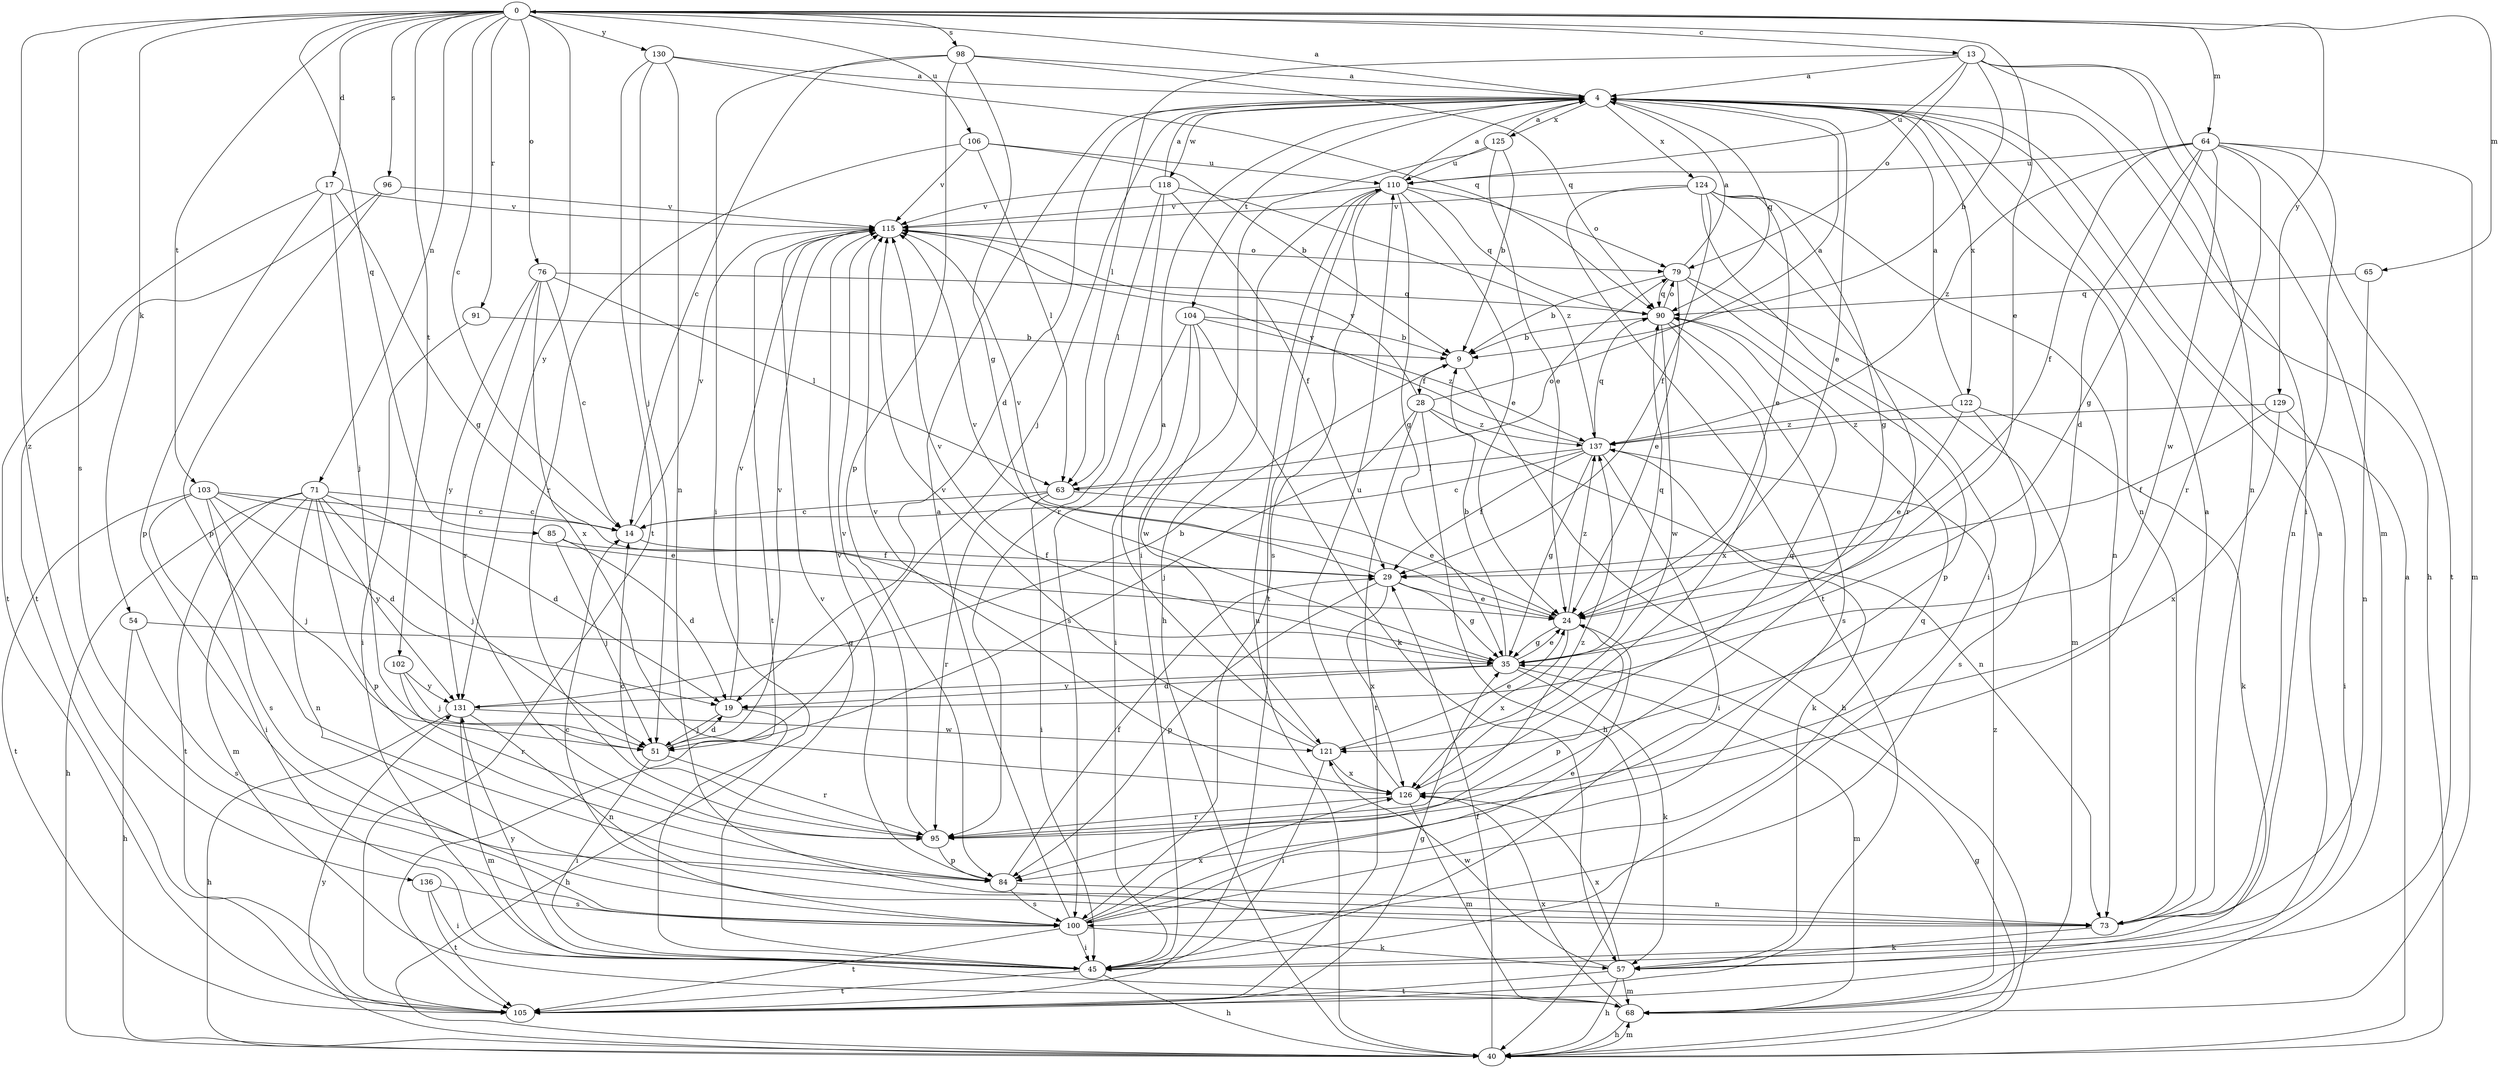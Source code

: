 strict digraph  {
0;
4;
9;
13;
14;
17;
19;
24;
28;
29;
35;
40;
45;
51;
54;
57;
63;
64;
65;
68;
71;
73;
76;
79;
84;
85;
90;
91;
95;
96;
98;
100;
102;
103;
104;
105;
106;
110;
115;
118;
121;
122;
124;
125;
126;
129;
130;
131;
136;
137;
0 -> 13  [label=c];
0 -> 14  [label=c];
0 -> 17  [label=d];
0 -> 24  [label=e];
0 -> 54  [label=k];
0 -> 64  [label=m];
0 -> 65  [label=m];
0 -> 71  [label=n];
0 -> 76  [label=o];
0 -> 85  [label=q];
0 -> 91  [label=r];
0 -> 96  [label=s];
0 -> 98  [label=s];
0 -> 100  [label=s];
0 -> 102  [label=t];
0 -> 103  [label=t];
0 -> 106  [label=u];
0 -> 129  [label=y];
0 -> 130  [label=y];
0 -> 131  [label=y];
0 -> 136  [label=z];
4 -> 0  [label=a];
4 -> 19  [label=d];
4 -> 24  [label=e];
4 -> 40  [label=h];
4 -> 51  [label=j];
4 -> 73  [label=n];
4 -> 90  [label=q];
4 -> 104  [label=t];
4 -> 118  [label=w];
4 -> 122  [label=x];
4 -> 124  [label=x];
4 -> 125  [label=x];
9 -> 28  [label=f];
9 -> 40  [label=h];
13 -> 4  [label=a];
13 -> 9  [label=b];
13 -> 45  [label=i];
13 -> 63  [label=l];
13 -> 68  [label=m];
13 -> 73  [label=n];
13 -> 79  [label=o];
13 -> 110  [label=u];
14 -> 29  [label=f];
14 -> 115  [label=v];
17 -> 35  [label=g];
17 -> 51  [label=j];
17 -> 84  [label=p];
17 -> 105  [label=t];
17 -> 115  [label=v];
19 -> 40  [label=h];
19 -> 51  [label=j];
19 -> 115  [label=v];
24 -> 35  [label=g];
24 -> 84  [label=p];
24 -> 115  [label=v];
24 -> 126  [label=x];
24 -> 137  [label=z];
28 -> 4  [label=a];
28 -> 40  [label=h];
28 -> 51  [label=j];
28 -> 73  [label=n];
28 -> 105  [label=t];
28 -> 115  [label=v];
28 -> 137  [label=z];
29 -> 24  [label=e];
29 -> 35  [label=g];
29 -> 84  [label=p];
29 -> 115  [label=v];
29 -> 126  [label=x];
35 -> 9  [label=b];
35 -> 19  [label=d];
35 -> 24  [label=e];
35 -> 57  [label=k];
35 -> 68  [label=m];
35 -> 90  [label=q];
35 -> 115  [label=v];
35 -> 131  [label=y];
40 -> 4  [label=a];
40 -> 29  [label=f];
40 -> 35  [label=g];
40 -> 68  [label=m];
40 -> 110  [label=u];
40 -> 131  [label=y];
45 -> 40  [label=h];
45 -> 105  [label=t];
45 -> 115  [label=v];
45 -> 131  [label=y];
51 -> 19  [label=d];
51 -> 45  [label=i];
51 -> 95  [label=r];
51 -> 115  [label=v];
54 -> 35  [label=g];
54 -> 40  [label=h];
54 -> 100  [label=s];
57 -> 4  [label=a];
57 -> 40  [label=h];
57 -> 68  [label=m];
57 -> 105  [label=t];
57 -> 121  [label=w];
57 -> 126  [label=x];
63 -> 14  [label=c];
63 -> 24  [label=e];
63 -> 45  [label=i];
63 -> 79  [label=o];
63 -> 95  [label=r];
64 -> 19  [label=d];
64 -> 29  [label=f];
64 -> 35  [label=g];
64 -> 68  [label=m];
64 -> 73  [label=n];
64 -> 95  [label=r];
64 -> 105  [label=t];
64 -> 110  [label=u];
64 -> 121  [label=w];
64 -> 137  [label=z];
65 -> 73  [label=n];
65 -> 90  [label=q];
68 -> 40  [label=h];
68 -> 126  [label=x];
68 -> 137  [label=z];
71 -> 14  [label=c];
71 -> 19  [label=d];
71 -> 40  [label=h];
71 -> 51  [label=j];
71 -> 68  [label=m];
71 -> 73  [label=n];
71 -> 84  [label=p];
71 -> 105  [label=t];
71 -> 131  [label=y];
73 -> 4  [label=a];
73 -> 57  [label=k];
76 -> 14  [label=c];
76 -> 63  [label=l];
76 -> 90  [label=q];
76 -> 95  [label=r];
76 -> 126  [label=x];
76 -> 131  [label=y];
79 -> 4  [label=a];
79 -> 9  [label=b];
79 -> 24  [label=e];
79 -> 68  [label=m];
79 -> 84  [label=p];
79 -> 90  [label=q];
84 -> 29  [label=f];
84 -> 73  [label=n];
84 -> 100  [label=s];
84 -> 115  [label=v];
85 -> 19  [label=d];
85 -> 29  [label=f];
85 -> 51  [label=j];
90 -> 9  [label=b];
90 -> 79  [label=o];
90 -> 100  [label=s];
90 -> 121  [label=w];
90 -> 126  [label=x];
91 -> 9  [label=b];
91 -> 45  [label=i];
95 -> 14  [label=c];
95 -> 84  [label=p];
95 -> 115  [label=v];
95 -> 137  [label=z];
96 -> 84  [label=p];
96 -> 105  [label=t];
96 -> 115  [label=v];
98 -> 4  [label=a];
98 -> 14  [label=c];
98 -> 35  [label=g];
98 -> 45  [label=i];
98 -> 84  [label=p];
98 -> 90  [label=q];
100 -> 4  [label=a];
100 -> 14  [label=c];
100 -> 24  [label=e];
100 -> 45  [label=i];
100 -> 57  [label=k];
100 -> 90  [label=q];
100 -> 105  [label=t];
100 -> 126  [label=x];
102 -> 51  [label=j];
102 -> 95  [label=r];
102 -> 131  [label=y];
103 -> 14  [label=c];
103 -> 19  [label=d];
103 -> 24  [label=e];
103 -> 45  [label=i];
103 -> 51  [label=j];
103 -> 100  [label=s];
103 -> 105  [label=t];
104 -> 9  [label=b];
104 -> 45  [label=i];
104 -> 57  [label=k];
104 -> 100  [label=s];
104 -> 121  [label=w];
104 -> 137  [label=z];
105 -> 35  [label=g];
106 -> 9  [label=b];
106 -> 63  [label=l];
106 -> 95  [label=r];
106 -> 110  [label=u];
106 -> 115  [label=v];
110 -> 4  [label=a];
110 -> 24  [label=e];
110 -> 35  [label=g];
110 -> 40  [label=h];
110 -> 79  [label=o];
110 -> 90  [label=q];
110 -> 100  [label=s];
110 -> 105  [label=t];
110 -> 115  [label=v];
115 -> 79  [label=o];
115 -> 105  [label=t];
118 -> 4  [label=a];
118 -> 29  [label=f];
118 -> 63  [label=l];
118 -> 95  [label=r];
118 -> 115  [label=v];
118 -> 137  [label=z];
121 -> 4  [label=a];
121 -> 24  [label=e];
121 -> 45  [label=i];
121 -> 115  [label=v];
121 -> 126  [label=x];
122 -> 4  [label=a];
122 -> 24  [label=e];
122 -> 57  [label=k];
122 -> 100  [label=s];
122 -> 137  [label=z];
124 -> 24  [label=e];
124 -> 29  [label=f];
124 -> 35  [label=g];
124 -> 45  [label=i];
124 -> 73  [label=n];
124 -> 95  [label=r];
124 -> 105  [label=t];
124 -> 115  [label=v];
125 -> 4  [label=a];
125 -> 9  [label=b];
125 -> 24  [label=e];
125 -> 45  [label=i];
125 -> 110  [label=u];
126 -> 68  [label=m];
126 -> 90  [label=q];
126 -> 95  [label=r];
126 -> 110  [label=u];
126 -> 115  [label=v];
129 -> 29  [label=f];
129 -> 45  [label=i];
129 -> 126  [label=x];
129 -> 137  [label=z];
130 -> 4  [label=a];
130 -> 51  [label=j];
130 -> 73  [label=n];
130 -> 90  [label=q];
130 -> 105  [label=t];
131 -> 9  [label=b];
131 -> 40  [label=h];
131 -> 68  [label=m];
131 -> 73  [label=n];
131 -> 121  [label=w];
136 -> 45  [label=i];
136 -> 100  [label=s];
136 -> 105  [label=t];
137 -> 14  [label=c];
137 -> 29  [label=f];
137 -> 35  [label=g];
137 -> 45  [label=i];
137 -> 57  [label=k];
137 -> 63  [label=l];
137 -> 90  [label=q];
137 -> 115  [label=v];
}
